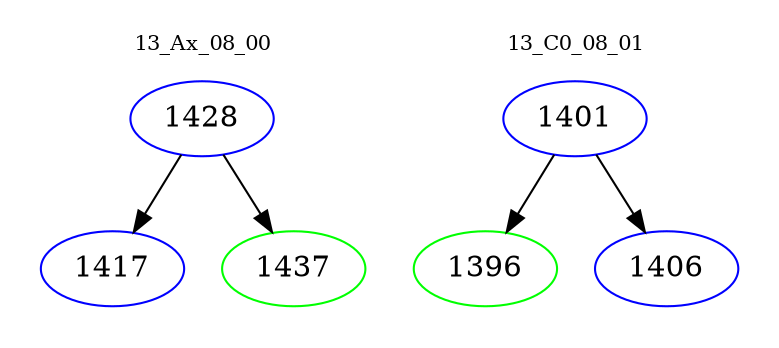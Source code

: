 digraph{
subgraph cluster_0 {
color = white
label = "13_Ax_08_00";
fontsize=10;
T0_1428 [label="1428", color="blue"]
T0_1428 -> T0_1417 [color="black"]
T0_1417 [label="1417", color="blue"]
T0_1428 -> T0_1437 [color="black"]
T0_1437 [label="1437", color="green"]
}
subgraph cluster_1 {
color = white
label = "13_C0_08_01";
fontsize=10;
T1_1401 [label="1401", color="blue"]
T1_1401 -> T1_1396 [color="black"]
T1_1396 [label="1396", color="green"]
T1_1401 -> T1_1406 [color="black"]
T1_1406 [label="1406", color="blue"]
}
}
